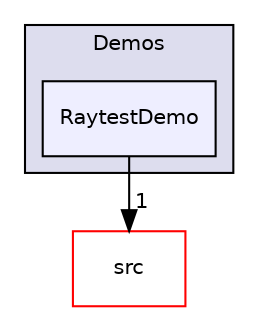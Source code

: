 digraph "bullet/bullet-2.82-r2704/Demos/RaytestDemo" {
  compound=true
  node [ fontsize="10", fontname="Helvetica"];
  edge [ labelfontsize="10", labelfontname="Helvetica"];
  subgraph clusterdir_fbeee990c6fb95278eb756dfe9f9c37f {
    graph [ bgcolor="#ddddee", pencolor="black", label="Demos" fontname="Helvetica", fontsize="10", URL="dir_fbeee990c6fb95278eb756dfe9f9c37f.html"]
  dir_c8cfe28654ea245c299f5bcdd083eefa [shape=box, label="RaytestDemo", style="filled", fillcolor="#eeeeff", pencolor="black", URL="dir_c8cfe28654ea245c299f5bcdd083eefa.html"];
  }
  dir_68d7f8ba1985e704f0f5f20dc6f517a7 [shape=box label="src" fillcolor="white" style="filled" color="red" URL="dir_68d7f8ba1985e704f0f5f20dc6f517a7.html"];
  dir_c8cfe28654ea245c299f5bcdd083eefa->dir_68d7f8ba1985e704f0f5f20dc6f517a7 [headlabel="1", labeldistance=1.5 headhref="dir_000178_000296.html"];
}
